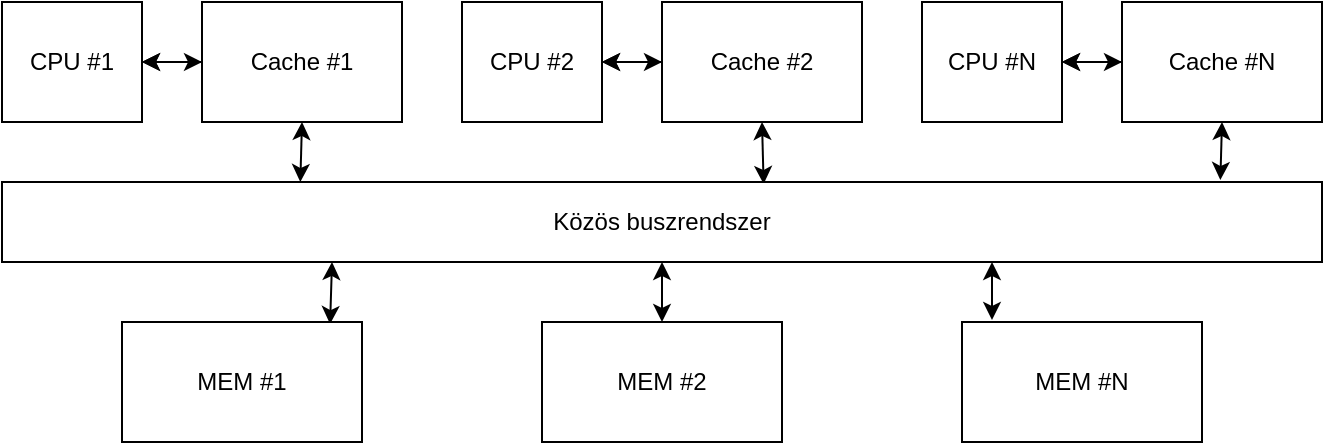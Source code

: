 <mxfile version="14.6.9" type="device"><diagram id="wSPjhHStPY-OhwFIZa9A" name="Page-1"><mxGraphModel dx="1198" dy="623" grid="1" gridSize="10" guides="1" tooltips="1" connect="1" arrows="1" fold="1" page="1" pageScale="1" pageWidth="2336" pageHeight="1654" math="0" shadow="0"><root><mxCell id="0"/><mxCell id="1" parent="0"/><mxCell id="ZOmDFpwF1D4VMM5fJup0-4" value="" style="edgeStyle=orthogonalEdgeStyle;rounded=0;orthogonalLoop=1;jettySize=auto;html=1;startArrow=classic;startFill=1;" edge="1" parent="1" source="ZOmDFpwF1D4VMM5fJup0-1" target="ZOmDFpwF1D4VMM5fJup0-2"><mxGeometry relative="1" as="geometry"/></mxCell><mxCell id="ZOmDFpwF1D4VMM5fJup0-1" value="CPU #1" style="rounded=0;whiteSpace=wrap;html=1;" vertex="1" parent="1"><mxGeometry x="200" y="150" width="70" height="60" as="geometry"/></mxCell><mxCell id="ZOmDFpwF1D4VMM5fJup0-3" style="edgeStyle=orthogonalEdgeStyle;rounded=0;orthogonalLoop=1;jettySize=auto;html=1;entryX=1;entryY=0.5;entryDx=0;entryDy=0;" edge="1" parent="1" source="ZOmDFpwF1D4VMM5fJup0-2" target="ZOmDFpwF1D4VMM5fJup0-1"><mxGeometry relative="1" as="geometry"/></mxCell><mxCell id="ZOmDFpwF1D4VMM5fJup0-14" style="edgeStyle=orthogonalEdgeStyle;rounded=0;orthogonalLoop=1;jettySize=auto;html=1;exitX=0.5;exitY=1;exitDx=0;exitDy=0;entryX=0.226;entryY=0;entryDx=0;entryDy=0;entryPerimeter=0;startArrow=classic;startFill=1;" edge="1" parent="1" source="ZOmDFpwF1D4VMM5fJup0-2" target="ZOmDFpwF1D4VMM5fJup0-13"><mxGeometry relative="1" as="geometry"/></mxCell><mxCell id="ZOmDFpwF1D4VMM5fJup0-2" value="Cache #1" style="rounded=0;whiteSpace=wrap;html=1;" vertex="1" parent="1"><mxGeometry x="300" y="150" width="100" height="60" as="geometry"/></mxCell><mxCell id="ZOmDFpwF1D4VMM5fJup0-5" value="" style="edgeStyle=orthogonalEdgeStyle;rounded=0;orthogonalLoop=1;jettySize=auto;html=1;startArrow=classic;startFill=1;" edge="1" parent="1" source="ZOmDFpwF1D4VMM5fJup0-6" target="ZOmDFpwF1D4VMM5fJup0-8"><mxGeometry relative="1" as="geometry"/></mxCell><mxCell id="ZOmDFpwF1D4VMM5fJup0-6" value="CPU #2" style="rounded=0;whiteSpace=wrap;html=1;" vertex="1" parent="1"><mxGeometry x="430" y="150" width="70" height="60" as="geometry"/></mxCell><mxCell id="ZOmDFpwF1D4VMM5fJup0-7" style="edgeStyle=orthogonalEdgeStyle;rounded=0;orthogonalLoop=1;jettySize=auto;html=1;entryX=1;entryY=0.5;entryDx=0;entryDy=0;" edge="1" parent="1" source="ZOmDFpwF1D4VMM5fJup0-8" target="ZOmDFpwF1D4VMM5fJup0-6"><mxGeometry relative="1" as="geometry"/></mxCell><mxCell id="ZOmDFpwF1D4VMM5fJup0-15" style="edgeStyle=orthogonalEdgeStyle;rounded=0;orthogonalLoop=1;jettySize=auto;html=1;exitX=0.5;exitY=1;exitDx=0;exitDy=0;entryX=0.577;entryY=0.025;entryDx=0;entryDy=0;entryPerimeter=0;startArrow=classic;startFill=1;" edge="1" parent="1" source="ZOmDFpwF1D4VMM5fJup0-8" target="ZOmDFpwF1D4VMM5fJup0-13"><mxGeometry relative="1" as="geometry"/></mxCell><mxCell id="ZOmDFpwF1D4VMM5fJup0-8" value="Cache #2" style="rounded=0;whiteSpace=wrap;html=1;" vertex="1" parent="1"><mxGeometry x="530" y="150" width="100" height="60" as="geometry"/></mxCell><mxCell id="ZOmDFpwF1D4VMM5fJup0-9" value="" style="edgeStyle=orthogonalEdgeStyle;rounded=0;orthogonalLoop=1;jettySize=auto;html=1;startArrow=classic;startFill=1;" edge="1" parent="1" source="ZOmDFpwF1D4VMM5fJup0-10" target="ZOmDFpwF1D4VMM5fJup0-12"><mxGeometry relative="1" as="geometry"/></mxCell><mxCell id="ZOmDFpwF1D4VMM5fJup0-10" value="CPU #N" style="rounded=0;whiteSpace=wrap;html=1;" vertex="1" parent="1"><mxGeometry x="660" y="150" width="70" height="60" as="geometry"/></mxCell><mxCell id="ZOmDFpwF1D4VMM5fJup0-11" style="edgeStyle=orthogonalEdgeStyle;rounded=0;orthogonalLoop=1;jettySize=auto;html=1;entryX=1;entryY=0.5;entryDx=0;entryDy=0;" edge="1" parent="1" source="ZOmDFpwF1D4VMM5fJup0-12" target="ZOmDFpwF1D4VMM5fJup0-10"><mxGeometry relative="1" as="geometry"/></mxCell><mxCell id="ZOmDFpwF1D4VMM5fJup0-16" style="edgeStyle=orthogonalEdgeStyle;rounded=0;orthogonalLoop=1;jettySize=auto;html=1;exitX=0.5;exitY=1;exitDx=0;exitDy=0;entryX=0.923;entryY=-0.025;entryDx=0;entryDy=0;entryPerimeter=0;startArrow=classic;startFill=1;" edge="1" parent="1" source="ZOmDFpwF1D4VMM5fJup0-12" target="ZOmDFpwF1D4VMM5fJup0-13"><mxGeometry relative="1" as="geometry"/></mxCell><mxCell id="ZOmDFpwF1D4VMM5fJup0-12" value="Cache #N" style="rounded=0;whiteSpace=wrap;html=1;" vertex="1" parent="1"><mxGeometry x="760" y="150" width="100" height="60" as="geometry"/></mxCell><mxCell id="ZOmDFpwF1D4VMM5fJup0-20" style="edgeStyle=orthogonalEdgeStyle;rounded=0;orthogonalLoop=1;jettySize=auto;html=1;exitX=0.25;exitY=1;exitDx=0;exitDy=0;entryX=0.867;entryY=0.017;entryDx=0;entryDy=0;entryPerimeter=0;startArrow=classic;startFill=1;" edge="1" parent="1" source="ZOmDFpwF1D4VMM5fJup0-13" target="ZOmDFpwF1D4VMM5fJup0-17"><mxGeometry relative="1" as="geometry"/></mxCell><mxCell id="ZOmDFpwF1D4VMM5fJup0-21" style="edgeStyle=orthogonalEdgeStyle;rounded=0;orthogonalLoop=1;jettySize=auto;html=1;exitX=0.5;exitY=1;exitDx=0;exitDy=0;entryX=0.5;entryY=0;entryDx=0;entryDy=0;startArrow=classic;startFill=1;" edge="1" parent="1" source="ZOmDFpwF1D4VMM5fJup0-13" target="ZOmDFpwF1D4VMM5fJup0-18"><mxGeometry relative="1" as="geometry"/></mxCell><mxCell id="ZOmDFpwF1D4VMM5fJup0-22" style="edgeStyle=orthogonalEdgeStyle;rounded=0;orthogonalLoop=1;jettySize=auto;html=1;exitX=0.75;exitY=1;exitDx=0;exitDy=0;entryX=0.125;entryY=-0.017;entryDx=0;entryDy=0;entryPerimeter=0;startArrow=classic;startFill=1;" edge="1" parent="1" source="ZOmDFpwF1D4VMM5fJup0-13" target="ZOmDFpwF1D4VMM5fJup0-19"><mxGeometry relative="1" as="geometry"/></mxCell><mxCell id="ZOmDFpwF1D4VMM5fJup0-13" value="Közös buszrendszer" style="rounded=0;whiteSpace=wrap;html=1;" vertex="1" parent="1"><mxGeometry x="200" y="240" width="660" height="40" as="geometry"/></mxCell><mxCell id="ZOmDFpwF1D4VMM5fJup0-17" value="MEM #1" style="rounded=0;whiteSpace=wrap;html=1;" vertex="1" parent="1"><mxGeometry x="260" y="310" width="120" height="60" as="geometry"/></mxCell><mxCell id="ZOmDFpwF1D4VMM5fJup0-18" value="MEM #2" style="rounded=0;whiteSpace=wrap;html=1;" vertex="1" parent="1"><mxGeometry x="470" y="310" width="120" height="60" as="geometry"/></mxCell><mxCell id="ZOmDFpwF1D4VMM5fJup0-19" value="MEM #N" style="rounded=0;whiteSpace=wrap;html=1;" vertex="1" parent="1"><mxGeometry x="680" y="310" width="120" height="60" as="geometry"/></mxCell></root></mxGraphModel></diagram></mxfile>